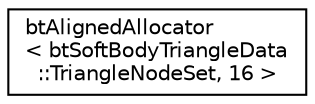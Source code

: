 digraph "Graphical Class Hierarchy"
{
  edge [fontname="Helvetica",fontsize="10",labelfontname="Helvetica",labelfontsize="10"];
  node [fontname="Helvetica",fontsize="10",shape=record];
  rankdir="LR";
  Node1 [label="btAlignedAllocator\l\< btSoftBodyTriangleData\l::TriangleNodeSet, 16 \>",height=0.2,width=0.4,color="black", fillcolor="white", style="filled",URL="$classbt_aligned_allocator.html"];
}
